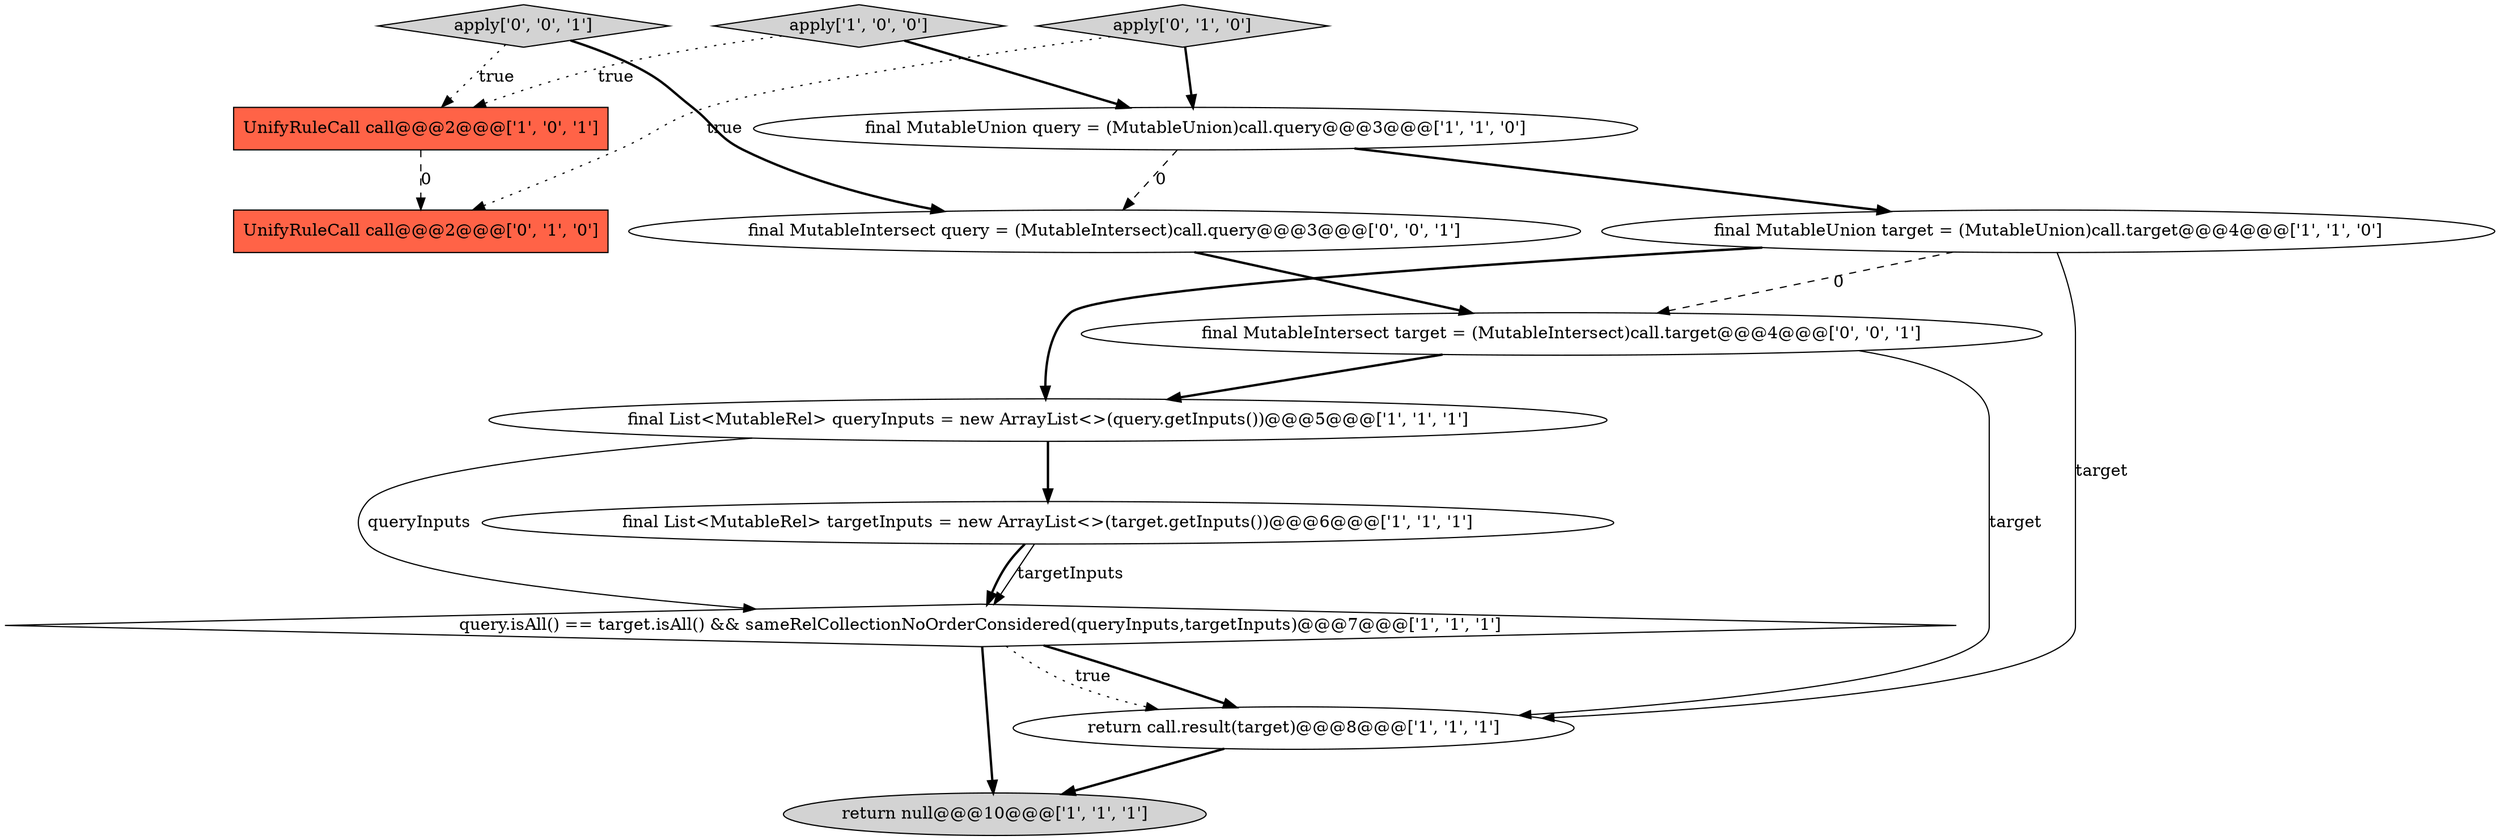 digraph {
10 [style = filled, label = "UnifyRuleCall call@@@2@@@['0', '1', '0']", fillcolor = tomato, shape = box image = "AAA1AAABBB2BBB"];
13 [style = filled, label = "final MutableIntersect target = (MutableIntersect)call.target@@@4@@@['0', '0', '1']", fillcolor = white, shape = ellipse image = "AAA0AAABBB3BBB"];
9 [style = filled, label = "apply['0', '1', '0']", fillcolor = lightgray, shape = diamond image = "AAA0AAABBB2BBB"];
4 [style = filled, label = "final MutableUnion target = (MutableUnion)call.target@@@4@@@['1', '1', '0']", fillcolor = white, shape = ellipse image = "AAA0AAABBB1BBB"];
7 [style = filled, label = "return call.result(target)@@@8@@@['1', '1', '1']", fillcolor = white, shape = ellipse image = "AAA0AAABBB1BBB"];
12 [style = filled, label = "final MutableIntersect query = (MutableIntersect)call.query@@@3@@@['0', '0', '1']", fillcolor = white, shape = ellipse image = "AAA0AAABBB3BBB"];
3 [style = filled, label = "final List<MutableRel> targetInputs = new ArrayList<>(target.getInputs())@@@6@@@['1', '1', '1']", fillcolor = white, shape = ellipse image = "AAA0AAABBB1BBB"];
6 [style = filled, label = "UnifyRuleCall call@@@2@@@['1', '0', '1']", fillcolor = tomato, shape = box image = "AAA0AAABBB1BBB"];
8 [style = filled, label = "final MutableUnion query = (MutableUnion)call.query@@@3@@@['1', '1', '0']", fillcolor = white, shape = ellipse image = "AAA0AAABBB1BBB"];
11 [style = filled, label = "apply['0', '0', '1']", fillcolor = lightgray, shape = diamond image = "AAA0AAABBB3BBB"];
5 [style = filled, label = "return null@@@10@@@['1', '1', '1']", fillcolor = lightgray, shape = ellipse image = "AAA0AAABBB1BBB"];
0 [style = filled, label = "query.isAll() == target.isAll() && sameRelCollectionNoOrderConsidered(queryInputs,targetInputs)@@@7@@@['1', '1', '1']", fillcolor = white, shape = diamond image = "AAA0AAABBB1BBB"];
1 [style = filled, label = "final List<MutableRel> queryInputs = new ArrayList<>(query.getInputs())@@@5@@@['1', '1', '1']", fillcolor = white, shape = ellipse image = "AAA0AAABBB1BBB"];
2 [style = filled, label = "apply['1', '0', '0']", fillcolor = lightgray, shape = diamond image = "AAA0AAABBB1BBB"];
3->0 [style = solid, label="targetInputs"];
13->7 [style = solid, label="target"];
1->3 [style = bold, label=""];
8->12 [style = dashed, label="0"];
11->12 [style = bold, label=""];
9->8 [style = bold, label=""];
1->0 [style = solid, label="queryInputs"];
13->1 [style = bold, label=""];
3->0 [style = bold, label=""];
6->10 [style = dashed, label="0"];
0->7 [style = bold, label=""];
12->13 [style = bold, label=""];
7->5 [style = bold, label=""];
2->6 [style = dotted, label="true"];
11->6 [style = dotted, label="true"];
4->7 [style = solid, label="target"];
4->1 [style = bold, label=""];
8->4 [style = bold, label=""];
4->13 [style = dashed, label="0"];
9->10 [style = dotted, label="true"];
2->8 [style = bold, label=""];
0->7 [style = dotted, label="true"];
0->5 [style = bold, label=""];
}

